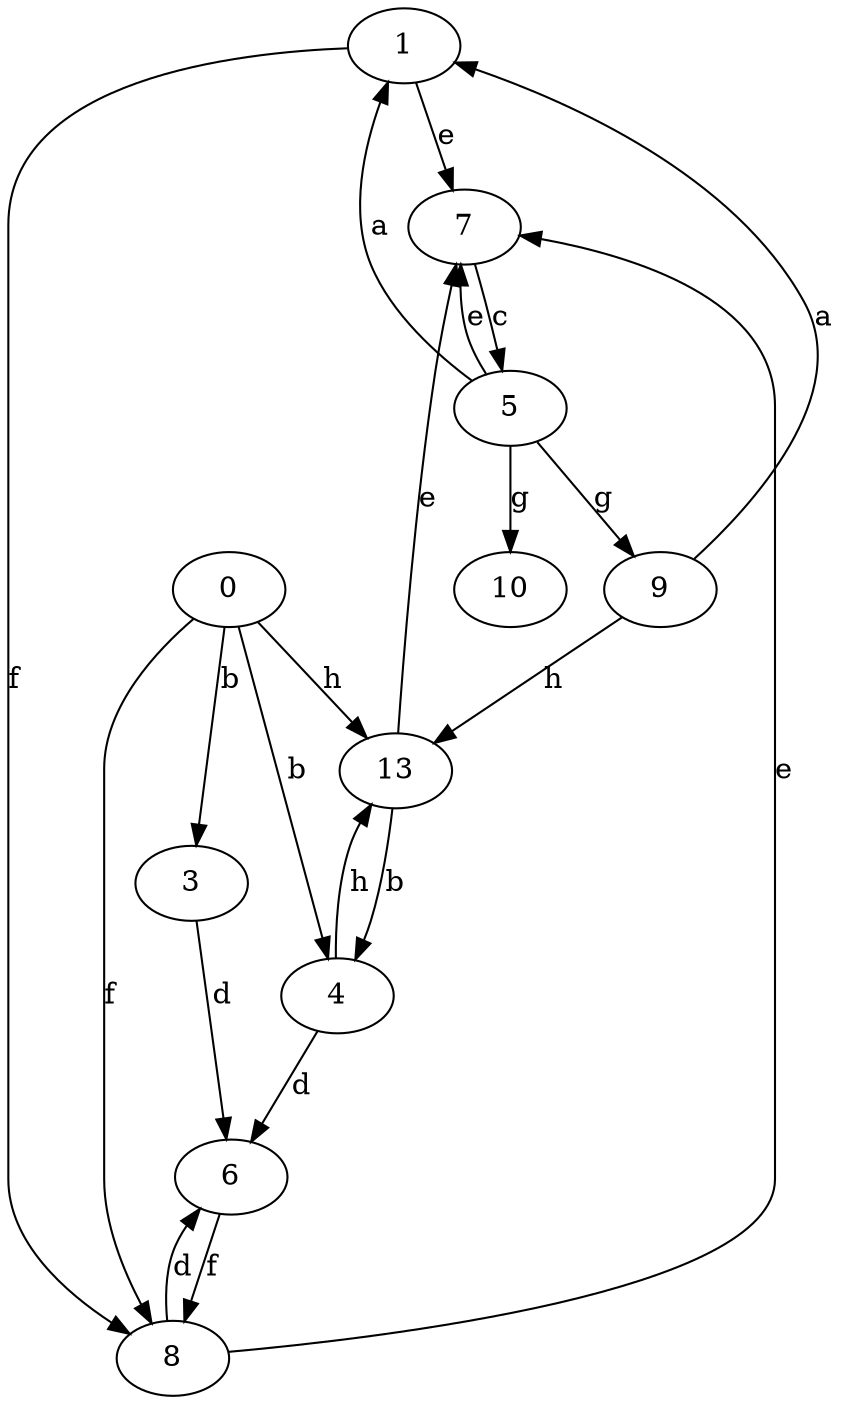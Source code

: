 strict digraph  {
1;
0;
3;
4;
5;
6;
7;
8;
9;
10;
13;
1 -> 7  [label=e];
1 -> 8  [label=f];
0 -> 3  [label=b];
0 -> 4  [label=b];
0 -> 8  [label=f];
0 -> 13  [label=h];
3 -> 6  [label=d];
4 -> 6  [label=d];
4 -> 13  [label=h];
5 -> 1  [label=a];
5 -> 7  [label=e];
5 -> 9  [label=g];
5 -> 10  [label=g];
6 -> 8  [label=f];
7 -> 5  [label=c];
8 -> 6  [label=d];
8 -> 7  [label=e];
9 -> 1  [label=a];
9 -> 13  [label=h];
13 -> 4  [label=b];
13 -> 7  [label=e];
}
